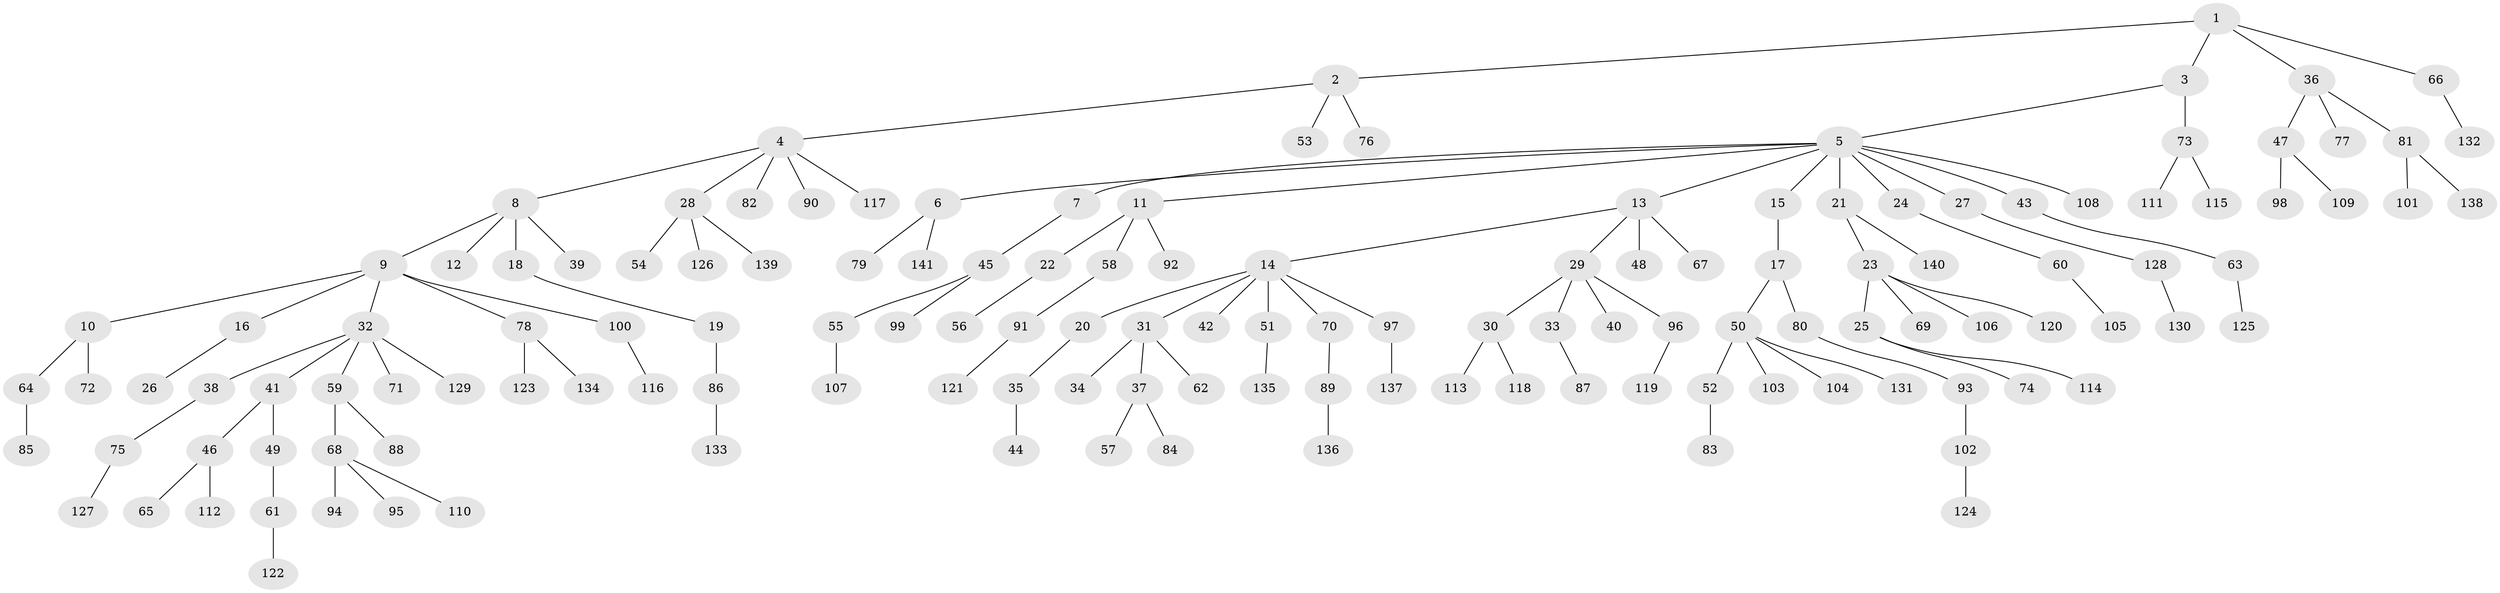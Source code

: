 // coarse degree distribution, {6: 0.03508771929824561, 1: 0.6491228070175439, 3: 0.15789473684210525, 5: 0.03508771929824561, 2: 0.07017543859649122, 10: 0.017543859649122806, 4: 0.03508771929824561}
// Generated by graph-tools (version 1.1) at 2025/37/03/04/25 23:37:19]
// undirected, 141 vertices, 140 edges
graph export_dot {
  node [color=gray90,style=filled];
  1;
  2;
  3;
  4;
  5;
  6;
  7;
  8;
  9;
  10;
  11;
  12;
  13;
  14;
  15;
  16;
  17;
  18;
  19;
  20;
  21;
  22;
  23;
  24;
  25;
  26;
  27;
  28;
  29;
  30;
  31;
  32;
  33;
  34;
  35;
  36;
  37;
  38;
  39;
  40;
  41;
  42;
  43;
  44;
  45;
  46;
  47;
  48;
  49;
  50;
  51;
  52;
  53;
  54;
  55;
  56;
  57;
  58;
  59;
  60;
  61;
  62;
  63;
  64;
  65;
  66;
  67;
  68;
  69;
  70;
  71;
  72;
  73;
  74;
  75;
  76;
  77;
  78;
  79;
  80;
  81;
  82;
  83;
  84;
  85;
  86;
  87;
  88;
  89;
  90;
  91;
  92;
  93;
  94;
  95;
  96;
  97;
  98;
  99;
  100;
  101;
  102;
  103;
  104;
  105;
  106;
  107;
  108;
  109;
  110;
  111;
  112;
  113;
  114;
  115;
  116;
  117;
  118;
  119;
  120;
  121;
  122;
  123;
  124;
  125;
  126;
  127;
  128;
  129;
  130;
  131;
  132;
  133;
  134;
  135;
  136;
  137;
  138;
  139;
  140;
  141;
  1 -- 2;
  1 -- 3;
  1 -- 36;
  1 -- 66;
  2 -- 4;
  2 -- 53;
  2 -- 76;
  3 -- 5;
  3 -- 73;
  4 -- 8;
  4 -- 28;
  4 -- 82;
  4 -- 90;
  4 -- 117;
  5 -- 6;
  5 -- 7;
  5 -- 11;
  5 -- 13;
  5 -- 15;
  5 -- 21;
  5 -- 24;
  5 -- 27;
  5 -- 43;
  5 -- 108;
  6 -- 79;
  6 -- 141;
  7 -- 45;
  8 -- 9;
  8 -- 12;
  8 -- 18;
  8 -- 39;
  9 -- 10;
  9 -- 16;
  9 -- 32;
  9 -- 78;
  9 -- 100;
  10 -- 64;
  10 -- 72;
  11 -- 22;
  11 -- 58;
  11 -- 92;
  13 -- 14;
  13 -- 29;
  13 -- 48;
  13 -- 67;
  14 -- 20;
  14 -- 31;
  14 -- 42;
  14 -- 51;
  14 -- 70;
  14 -- 97;
  15 -- 17;
  16 -- 26;
  17 -- 50;
  17 -- 80;
  18 -- 19;
  19 -- 86;
  20 -- 35;
  21 -- 23;
  21 -- 140;
  22 -- 56;
  23 -- 25;
  23 -- 69;
  23 -- 106;
  23 -- 120;
  24 -- 60;
  25 -- 74;
  25 -- 114;
  27 -- 128;
  28 -- 54;
  28 -- 126;
  28 -- 139;
  29 -- 30;
  29 -- 33;
  29 -- 40;
  29 -- 96;
  30 -- 113;
  30 -- 118;
  31 -- 34;
  31 -- 37;
  31 -- 62;
  32 -- 38;
  32 -- 41;
  32 -- 59;
  32 -- 71;
  32 -- 129;
  33 -- 87;
  35 -- 44;
  36 -- 47;
  36 -- 77;
  36 -- 81;
  37 -- 57;
  37 -- 84;
  38 -- 75;
  41 -- 46;
  41 -- 49;
  43 -- 63;
  45 -- 55;
  45 -- 99;
  46 -- 65;
  46 -- 112;
  47 -- 98;
  47 -- 109;
  49 -- 61;
  50 -- 52;
  50 -- 103;
  50 -- 104;
  50 -- 131;
  51 -- 135;
  52 -- 83;
  55 -- 107;
  58 -- 91;
  59 -- 68;
  59 -- 88;
  60 -- 105;
  61 -- 122;
  63 -- 125;
  64 -- 85;
  66 -- 132;
  68 -- 94;
  68 -- 95;
  68 -- 110;
  70 -- 89;
  73 -- 111;
  73 -- 115;
  75 -- 127;
  78 -- 123;
  78 -- 134;
  80 -- 93;
  81 -- 101;
  81 -- 138;
  86 -- 133;
  89 -- 136;
  91 -- 121;
  93 -- 102;
  96 -- 119;
  97 -- 137;
  100 -- 116;
  102 -- 124;
  128 -- 130;
}
